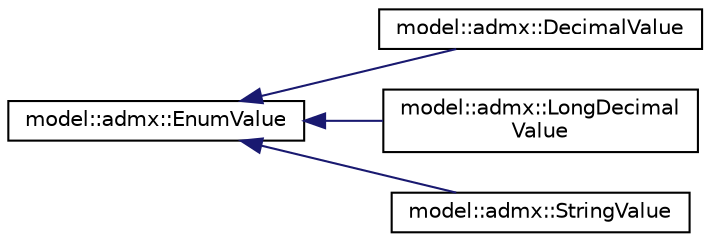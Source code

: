 digraph "Graphical Class Hierarchy"
{
 // LATEX_PDF_SIZE
  edge [fontname="Helvetica",fontsize="10",labelfontname="Helvetica",labelfontsize="10"];
  node [fontname="Helvetica",fontsize="10",shape=record];
  rankdir="LR";
  Node0 [label="model::admx::EnumValue",height=0.2,width=0.4,color="black", fillcolor="white", style="filled",URL="$structmodel_1_1admx_1_1_enum_value.html",tooltip=" "];
  Node0 -> Node1 [dir="back",color="midnightblue",fontsize="10",style="solid",fontname="Helvetica"];
  Node1 [label="model::admx::DecimalValue",height=0.2,width=0.4,color="black", fillcolor="white", style="filled",URL="$structmodel_1_1admx_1_1_decimal_value.html",tooltip=" "];
  Node0 -> Node2 [dir="back",color="midnightblue",fontsize="10",style="solid",fontname="Helvetica"];
  Node2 [label="model::admx::LongDecimal\lValue",height=0.2,width=0.4,color="black", fillcolor="white", style="filled",URL="$structmodel_1_1admx_1_1_long_decimal_value.html",tooltip=" "];
  Node0 -> Node3 [dir="back",color="midnightblue",fontsize="10",style="solid",fontname="Helvetica"];
  Node3 [label="model::admx::StringValue",height=0.2,width=0.4,color="black", fillcolor="white", style="filled",URL="$structmodel_1_1admx_1_1_string_value.html",tooltip=" "];
}
